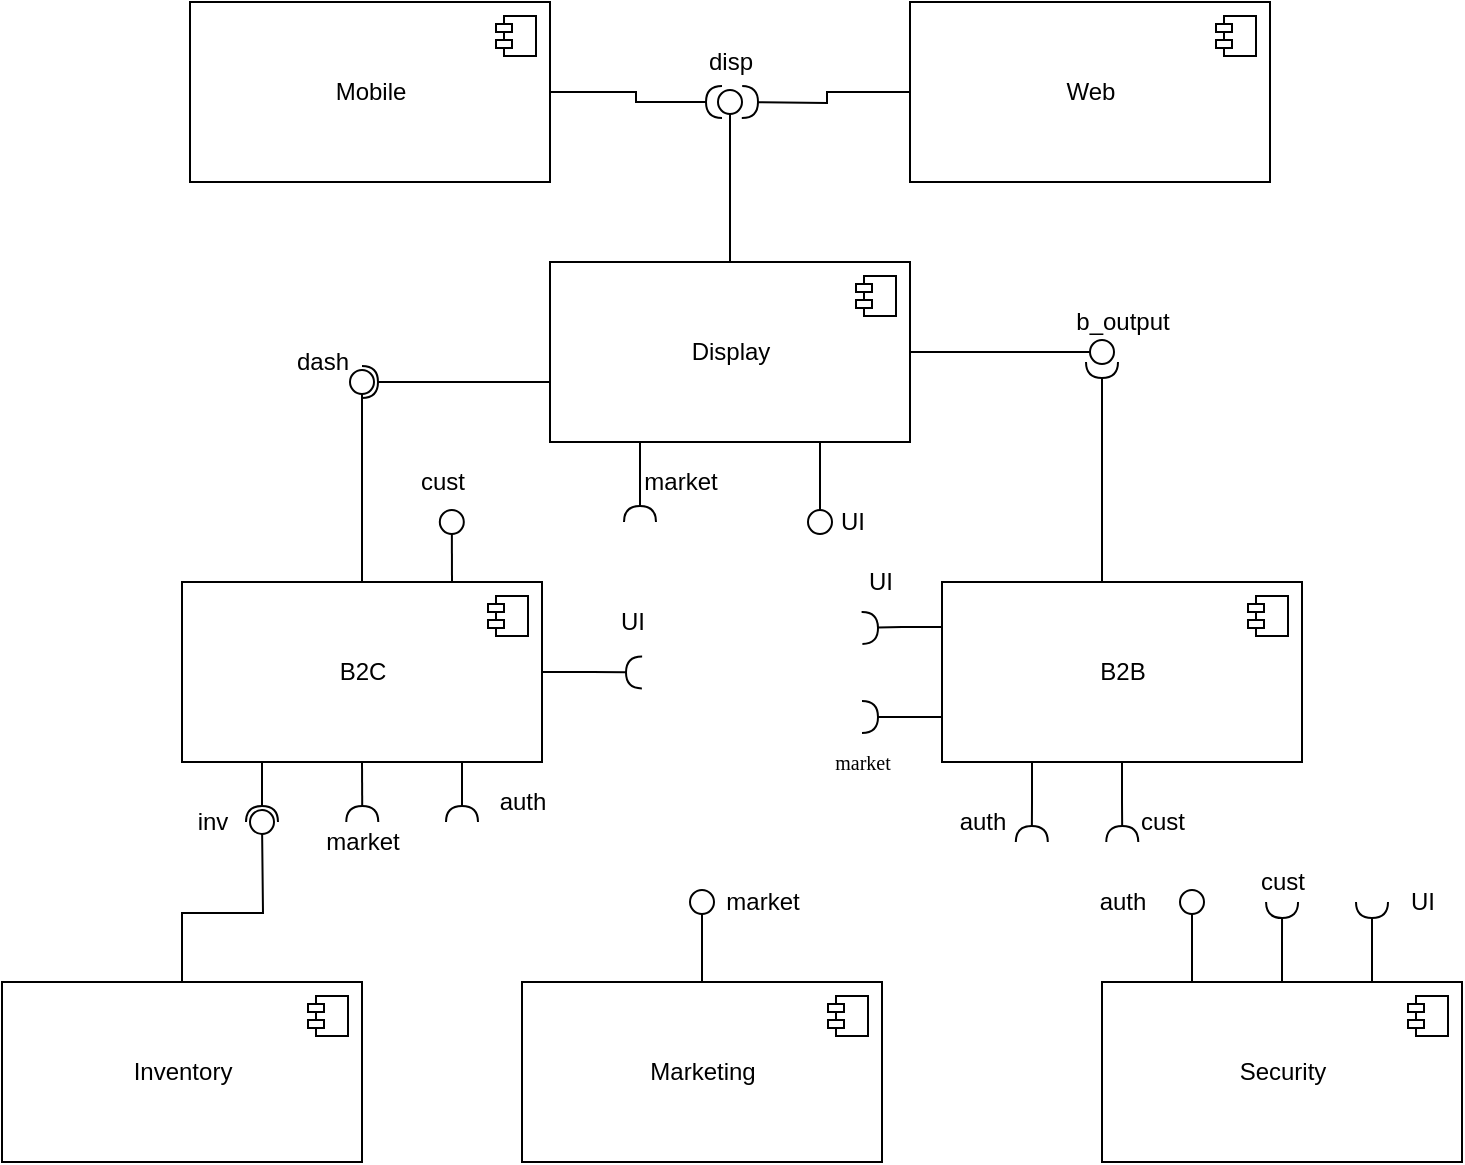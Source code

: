 <mxfile version="13.7.9" type="device" pages="3"><diagram id="p8DDYP944xfVaY3u0RsM" name="Page-1"><mxGraphModel dx="2031" dy="1174" grid="1" gridSize="10" guides="1" tooltips="1" connect="1" arrows="1" fold="1" page="1" pageScale="1" pageWidth="827" pageHeight="1169" math="0" shadow="0"><root><mxCell id="0"/><mxCell id="1" parent="0"/><mxCell id="gI9ivNw_6AF2C4oRyodn-26" style="edgeStyle=orthogonalEdgeStyle;rounded=0;orthogonalLoop=1;jettySize=auto;html=1;exitX=0.5;exitY=0;exitDx=0;exitDy=0;startSize=6;endArrow=oval;endFill=0;endSize=12;" edge="1" parent="1" source="gI9ivNw_6AF2C4oRyodn-1"><mxGeometry relative="1" as="geometry"><mxPoint x="400" y="480" as="targetPoint"/></mxGeometry></mxCell><mxCell id="gI9ivNw_6AF2C4oRyodn-1" value="Marketing" style="html=1;dropTarget=0;" vertex="1" parent="1"><mxGeometry x="310" y="520" width="180" height="90" as="geometry"/></mxCell><mxCell id="gI9ivNw_6AF2C4oRyodn-2" value="" style="shape=module;jettyWidth=8;jettyHeight=4;" vertex="1" parent="gI9ivNw_6AF2C4oRyodn-1"><mxGeometry x="1" width="20" height="20" relative="1" as="geometry"><mxPoint x="-27" y="7" as="offset"/></mxGeometry></mxCell><mxCell id="gI9ivNw_6AF2C4oRyodn-22" style="edgeStyle=orthogonalEdgeStyle;rounded=0;orthogonalLoop=1;jettySize=auto;html=1;exitX=0;exitY=0.5;exitDx=0;exitDy=0;startSize=6;endArrow=halfCircle;endFill=0;endSize=6;" edge="1" parent="1" source="gI9ivNw_6AF2C4oRyodn-3"><mxGeometry relative="1" as="geometry"><mxPoint x="420" y="80" as="targetPoint"/></mxGeometry></mxCell><mxCell id="gI9ivNw_6AF2C4oRyodn-3" value="Web" style="html=1;dropTarget=0;" vertex="1" parent="1"><mxGeometry x="504" y="30" width="180" height="90" as="geometry"/></mxCell><mxCell id="gI9ivNw_6AF2C4oRyodn-4" value="" style="shape=module;jettyWidth=8;jettyHeight=4;" vertex="1" parent="gI9ivNw_6AF2C4oRyodn-3"><mxGeometry x="1" width="20" height="20" relative="1" as="geometry"><mxPoint x="-27" y="7" as="offset"/></mxGeometry></mxCell><mxCell id="gI9ivNw_6AF2C4oRyodn-23" style="edgeStyle=orthogonalEdgeStyle;rounded=0;orthogonalLoop=1;jettySize=auto;html=1;exitX=1;exitY=0.5;exitDx=0;exitDy=0;startSize=6;endArrow=halfCircle;endFill=0;endSize=6;" edge="1" parent="1" source="gI9ivNw_6AF2C4oRyodn-6"><mxGeometry relative="1" as="geometry"><mxPoint x="410" y="80" as="targetPoint"/><Array as="points"><mxPoint x="367" y="75"/><mxPoint x="367" y="80"/></Array></mxGeometry></mxCell><mxCell id="gI9ivNw_6AF2C4oRyodn-6" value="Mobile" style="html=1;dropTarget=0;" vertex="1" parent="1"><mxGeometry x="144" y="30" width="180" height="90" as="geometry"/></mxCell><mxCell id="gI9ivNw_6AF2C4oRyodn-7" value="" style="shape=module;jettyWidth=8;jettyHeight=4;" vertex="1" parent="gI9ivNw_6AF2C4oRyodn-6"><mxGeometry x="1" width="20" height="20" relative="1" as="geometry"><mxPoint x="-27" y="7" as="offset"/></mxGeometry></mxCell><mxCell id="gI9ivNw_6AF2C4oRyodn-31" style="edgeStyle=orthogonalEdgeStyle;rounded=0;orthogonalLoop=1;jettySize=auto;html=1;exitX=0.75;exitY=0;exitDx=0;exitDy=0;startSize=6;endArrow=halfCircle;endFill=0;endSize=6;" edge="1" parent="1" source="gI9ivNw_6AF2C4oRyodn-8"><mxGeometry relative="1" as="geometry"><mxPoint x="735" y="480" as="targetPoint"/></mxGeometry></mxCell><mxCell id="gI9ivNw_6AF2C4oRyodn-33" style="edgeStyle=orthogonalEdgeStyle;rounded=0;orthogonalLoop=1;jettySize=auto;html=1;exitX=0.25;exitY=0;exitDx=0;exitDy=0;startSize=6;endArrow=oval;endFill=0;endSize=12;" edge="1" parent="1" source="gI9ivNw_6AF2C4oRyodn-8"><mxGeometry relative="1" as="geometry"><mxPoint x="645" y="480" as="targetPoint"/></mxGeometry></mxCell><mxCell id="gI9ivNw_6AF2C4oRyodn-67" style="edgeStyle=orthogonalEdgeStyle;rounded=0;orthogonalLoop=1;jettySize=auto;html=1;exitX=0.5;exitY=0;exitDx=0;exitDy=0;startSize=6;endArrow=halfCircle;endFill=0;endSize=6;" edge="1" parent="1" source="gI9ivNw_6AF2C4oRyodn-8"><mxGeometry relative="1" as="geometry"><mxPoint x="690.034" y="480" as="targetPoint"/></mxGeometry></mxCell><mxCell id="gI9ivNw_6AF2C4oRyodn-8" value="Security" style="html=1;dropTarget=0;" vertex="1" parent="1"><mxGeometry x="600" y="520" width="180" height="90" as="geometry"/></mxCell><mxCell id="gI9ivNw_6AF2C4oRyodn-9" value="" style="shape=module;jettyWidth=8;jettyHeight=4;" vertex="1" parent="gI9ivNw_6AF2C4oRyodn-8"><mxGeometry x="1" width="20" height="20" relative="1" as="geometry"><mxPoint x="-27" y="7" as="offset"/></mxGeometry></mxCell><mxCell id="gI9ivNw_6AF2C4oRyodn-56" style="edgeStyle=orthogonalEdgeStyle;rounded=0;orthogonalLoop=1;jettySize=auto;html=1;exitX=0.5;exitY=0;exitDx=0;exitDy=0;startSize=6;endArrow=oval;endFill=0;endSize=12;" edge="1" parent="1" source="gI9ivNw_6AF2C4oRyodn-11"><mxGeometry relative="1" as="geometry"><mxPoint x="180" y="440" as="targetPoint"/></mxGeometry></mxCell><mxCell id="gI9ivNw_6AF2C4oRyodn-11" value="Inventory" style="html=1;dropTarget=0;" vertex="1" parent="1"><mxGeometry x="50" y="520" width="180" height="90" as="geometry"/></mxCell><mxCell id="gI9ivNw_6AF2C4oRyodn-12" value="" style="shape=module;jettyWidth=8;jettyHeight=4;" vertex="1" parent="gI9ivNw_6AF2C4oRyodn-11"><mxGeometry x="1" width="20" height="20" relative="1" as="geometry"><mxPoint x="-27" y="7" as="offset"/></mxGeometry></mxCell><mxCell id="gI9ivNw_6AF2C4oRyodn-21" style="edgeStyle=orthogonalEdgeStyle;rounded=0;orthogonalLoop=1;jettySize=auto;html=1;exitX=0.5;exitY=0;exitDx=0;exitDy=0;startSize=6;endArrow=oval;endFill=0;endSize=12;" edge="1" parent="1" source="gI9ivNw_6AF2C4oRyodn-13"><mxGeometry relative="1" as="geometry"><mxPoint x="414" y="80" as="targetPoint"/></mxGeometry></mxCell><mxCell id="gI9ivNw_6AF2C4oRyodn-29" style="edgeStyle=orthogonalEdgeStyle;rounded=0;orthogonalLoop=1;jettySize=auto;html=1;exitX=0.75;exitY=1;exitDx=0;exitDy=0;startSize=6;endArrow=oval;endFill=0;endSize=12;" edge="1" parent="1" source="gI9ivNw_6AF2C4oRyodn-13"><mxGeometry relative="1" as="geometry"><mxPoint x="459" y="290" as="targetPoint"/></mxGeometry></mxCell><mxCell id="gI9ivNw_6AF2C4oRyodn-71" style="edgeStyle=orthogonalEdgeStyle;rounded=0;orthogonalLoop=1;jettySize=auto;html=1;exitX=1;exitY=0.5;exitDx=0;exitDy=0;startSize=6;endArrow=oval;endFill=0;endSize=12;" edge="1" parent="1" source="gI9ivNw_6AF2C4oRyodn-13"><mxGeometry relative="1" as="geometry"><mxPoint x="600" y="205" as="targetPoint"/></mxGeometry></mxCell><mxCell id="gI9ivNw_6AF2C4oRyodn-73" style="edgeStyle=orthogonalEdgeStyle;rounded=0;orthogonalLoop=1;jettySize=auto;html=1;exitX=0.25;exitY=1;exitDx=0;exitDy=0;startSize=6;endArrow=halfCircle;endFill=0;endSize=6;" edge="1" parent="1" source="gI9ivNw_6AF2C4oRyodn-13"><mxGeometry relative="1" as="geometry"><mxPoint x="369" y="290.0" as="targetPoint"/></mxGeometry></mxCell><mxCell id="0pQUPhMBKG7xuHXooIIj-2" style="edgeStyle=orthogonalEdgeStyle;rounded=0;orthogonalLoop=1;jettySize=auto;html=1;exitX=-0.002;exitY=0.667;exitDx=0;exitDy=0;startArrow=none;startFill=0;startSize=6;endArrow=halfCircle;endFill=0;endSize=6;strokeColor=#000000;exitPerimeter=0;" edge="1" parent="1" source="gI9ivNw_6AF2C4oRyodn-13"><mxGeometry relative="1" as="geometry"><mxPoint x="230" y="220" as="targetPoint"/></mxGeometry></mxCell><mxCell id="gI9ivNw_6AF2C4oRyodn-13" value="Display" style="html=1;dropTarget=0;" vertex="1" parent="1"><mxGeometry x="324" y="160" width="180" height="90" as="geometry"/></mxCell><mxCell id="gI9ivNw_6AF2C4oRyodn-14" value="" style="shape=module;jettyWidth=8;jettyHeight=4;" vertex="1" parent="gI9ivNw_6AF2C4oRyodn-13"><mxGeometry x="1" width="20" height="20" relative="1" as="geometry"><mxPoint x="-27" y="7" as="offset"/></mxGeometry></mxCell><mxCell id="gI9ivNw_6AF2C4oRyodn-38" style="edgeStyle=orthogonalEdgeStyle;rounded=0;orthogonalLoop=1;jettySize=auto;html=1;exitX=0.5;exitY=0;exitDx=0;exitDy=0;startSize=6;endArrow=oval;endFill=0;endSize=12;" edge="1" parent="1" source="gI9ivNw_6AF2C4oRyodn-15"><mxGeometry relative="1" as="geometry"><mxPoint x="230" y="220" as="targetPoint"/></mxGeometry></mxCell><mxCell id="gI9ivNw_6AF2C4oRyodn-40" style="edgeStyle=orthogonalEdgeStyle;rounded=0;orthogonalLoop=1;jettySize=auto;html=1;exitX=0.75;exitY=0;exitDx=0;exitDy=0;startSize=6;endArrow=oval;endFill=0;endSize=12;" edge="1" parent="1" source="gI9ivNw_6AF2C4oRyodn-15"><mxGeometry relative="1" as="geometry"><mxPoint x="274.905" y="290" as="targetPoint"/></mxGeometry></mxCell><mxCell id="gI9ivNw_6AF2C4oRyodn-44" style="edgeStyle=orthogonalEdgeStyle;rounded=0;orthogonalLoop=1;jettySize=auto;html=1;exitX=0.25;exitY=1;exitDx=0;exitDy=0;startSize=6;endArrow=halfCircle;endFill=0;endSize=6;" edge="1" parent="1" source="gI9ivNw_6AF2C4oRyodn-15"><mxGeometry relative="1" as="geometry"><mxPoint x="180" y="440" as="targetPoint"/></mxGeometry></mxCell><mxCell id="gI9ivNw_6AF2C4oRyodn-46" style="edgeStyle=orthogonalEdgeStyle;rounded=0;orthogonalLoop=1;jettySize=auto;html=1;exitX=0.5;exitY=1;exitDx=0;exitDy=0;startSize=6;endArrow=halfCircle;endFill=0;endSize=6;" edge="1" parent="1" source="gI9ivNw_6AF2C4oRyodn-15"><mxGeometry relative="1" as="geometry"><mxPoint x="230.143" y="440" as="targetPoint"/></mxGeometry></mxCell><mxCell id="gI9ivNw_6AF2C4oRyodn-48" style="edgeStyle=orthogonalEdgeStyle;rounded=0;orthogonalLoop=1;jettySize=auto;html=1;exitX=1;exitY=0.5;exitDx=0;exitDy=0;startSize=6;endArrow=halfCircle;endFill=0;endSize=6;" edge="1" parent="1" source="gI9ivNw_6AF2C4oRyodn-15"><mxGeometry relative="1" as="geometry"><mxPoint x="370" y="365.19" as="targetPoint"/></mxGeometry></mxCell><mxCell id="gI9ivNw_6AF2C4oRyodn-54" style="edgeStyle=orthogonalEdgeStyle;rounded=0;orthogonalLoop=1;jettySize=auto;html=1;exitX=0.75;exitY=1;exitDx=0;exitDy=0;startSize=6;endArrow=halfCircle;endFill=0;endSize=6;" edge="1" parent="1" source="gI9ivNw_6AF2C4oRyodn-15"><mxGeometry relative="1" as="geometry"><mxPoint x="280" y="440" as="targetPoint"/></mxGeometry></mxCell><mxCell id="gI9ivNw_6AF2C4oRyodn-15" value="B2C" style="html=1;dropTarget=0;" vertex="1" parent="1"><mxGeometry x="140" y="320" width="180" height="90" as="geometry"/></mxCell><mxCell id="gI9ivNw_6AF2C4oRyodn-16" value="" style="shape=module;jettyWidth=8;jettyHeight=4;" vertex="1" parent="gI9ivNw_6AF2C4oRyodn-15"><mxGeometry x="1" width="20" height="20" relative="1" as="geometry"><mxPoint x="-27" y="7" as="offset"/></mxGeometry></mxCell><mxCell id="gI9ivNw_6AF2C4oRyodn-50" style="edgeStyle=orthogonalEdgeStyle;rounded=0;orthogonalLoop=1;jettySize=auto;html=1;exitX=0;exitY=0.25;exitDx=0;exitDy=0;startSize=6;endArrow=halfCircle;endFill=0;endSize=6;" edge="1" parent="1" source="gI9ivNw_6AF2C4oRyodn-17"><mxGeometry relative="1" as="geometry"><mxPoint x="480" y="343" as="targetPoint"/><Array as="points"><mxPoint x="500" y="343"/></Array></mxGeometry></mxCell><mxCell id="gI9ivNw_6AF2C4oRyodn-70" style="edgeStyle=orthogonalEdgeStyle;rounded=0;orthogonalLoop=1;jettySize=auto;html=1;exitX=0.5;exitY=0;exitDx=0;exitDy=0;startSize=6;endArrow=halfCircle;endFill=0;endSize=6;" edge="1" parent="1" source="gI9ivNw_6AF2C4oRyodn-17"><mxGeometry relative="1" as="geometry"><mxPoint x="600" y="210" as="targetPoint"/><Array as="points"><mxPoint x="600" y="320"/></Array></mxGeometry></mxCell><mxCell id="gI9ivNw_6AF2C4oRyodn-75" style="edgeStyle=orthogonalEdgeStyle;rounded=0;orthogonalLoop=1;jettySize=auto;html=1;exitX=0.25;exitY=1;exitDx=0;exitDy=0;startSize=6;endArrow=halfCircle;endFill=0;endSize=6;" edge="1" parent="1" source="gI9ivNw_6AF2C4oRyodn-17"><mxGeometry relative="1" as="geometry"><mxPoint x="564.905" y="450" as="targetPoint"/></mxGeometry></mxCell><mxCell id="gI9ivNw_6AF2C4oRyodn-77" style="edgeStyle=orthogonalEdgeStyle;rounded=0;orthogonalLoop=1;jettySize=auto;html=1;exitX=0.5;exitY=1;exitDx=0;exitDy=0;startSize=6;endArrow=halfCircle;endFill=0;endSize=6;" edge="1" parent="1" source="gI9ivNw_6AF2C4oRyodn-17"><mxGeometry relative="1" as="geometry"><mxPoint x="610.143" y="450" as="targetPoint"/></mxGeometry></mxCell><mxCell id="oSxxvXZWLOBLl1CW0zkO-1" style="edgeStyle=orthogonalEdgeStyle;rounded=0;orthogonalLoop=1;jettySize=auto;html=1;exitX=0;exitY=0.75;exitDx=0;exitDy=0;startArrow=none;startFill=0;startSize=6;endArrow=halfCircle;endFill=0;endSize=6;strokeColor=#000000;fontFamily=Lucida Console;fontSize=10;" edge="1" parent="1" source="gI9ivNw_6AF2C4oRyodn-17"><mxGeometry relative="1" as="geometry"><mxPoint x="480" y="387.5" as="targetPoint"/></mxGeometry></mxCell><mxCell id="gI9ivNw_6AF2C4oRyodn-17" value="B2B" style="html=1;dropTarget=0;" vertex="1" parent="1"><mxGeometry x="520" y="320" width="180" height="90" as="geometry"/></mxCell><mxCell id="gI9ivNw_6AF2C4oRyodn-18" value="" style="shape=module;jettyWidth=8;jettyHeight=4;" vertex="1" parent="gI9ivNw_6AF2C4oRyodn-17"><mxGeometry x="1" width="20" height="20" relative="1" as="geometry"><mxPoint x="-27" y="7" as="offset"/></mxGeometry></mxCell><mxCell id="gI9ivNw_6AF2C4oRyodn-25" value="disp" style="text;html=1;align=center;verticalAlign=middle;resizable=0;points=[];autosize=1;" vertex="1" parent="1"><mxGeometry x="394" y="50" width="40" height="20" as="geometry"/></mxCell><mxCell id="gI9ivNw_6AF2C4oRyodn-28" value="market" style="text;html=1;align=center;verticalAlign=middle;resizable=0;points=[];autosize=1;" vertex="1" parent="1"><mxGeometry x="405" y="470" width="50" height="20" as="geometry"/></mxCell><mxCell id="gI9ivNw_6AF2C4oRyodn-30" value="UI" style="text;html=1;align=center;verticalAlign=middle;resizable=0;points=[];autosize=1;" vertex="1" parent="1"><mxGeometry x="460" y="280" width="30" height="20" as="geometry"/></mxCell><mxCell id="gI9ivNw_6AF2C4oRyodn-32" value="UI" style="text;html=1;align=center;verticalAlign=middle;resizable=0;points=[];autosize=1;" vertex="1" parent="1"><mxGeometry x="745" y="470" width="30" height="20" as="geometry"/></mxCell><mxCell id="gI9ivNw_6AF2C4oRyodn-34" value="auth" style="text;html=1;align=center;verticalAlign=middle;resizable=0;points=[];autosize=1;" vertex="1" parent="1"><mxGeometry x="590" y="470" width="40" height="20" as="geometry"/></mxCell><mxCell id="gI9ivNw_6AF2C4oRyodn-39" value="dash" style="text;html=1;align=center;verticalAlign=middle;resizable=0;points=[];autosize=1;" vertex="1" parent="1"><mxGeometry x="190" y="200" width="40" height="20" as="geometry"/></mxCell><mxCell id="gI9ivNw_6AF2C4oRyodn-41" value="cust" style="text;html=1;align=center;verticalAlign=middle;resizable=0;points=[];autosize=1;" vertex="1" parent="1"><mxGeometry x="250" y="260" width="40" height="20" as="geometry"/></mxCell><mxCell id="gI9ivNw_6AF2C4oRyodn-45" value="auth" style="text;html=1;align=center;verticalAlign=middle;resizable=0;points=[];autosize=1;" vertex="1" parent="1"><mxGeometry x="290" y="420" width="40" height="20" as="geometry"/></mxCell><mxCell id="gI9ivNw_6AF2C4oRyodn-47" value="market" style="text;html=1;align=center;verticalAlign=middle;resizable=0;points=[];autosize=1;" vertex="1" parent="1"><mxGeometry x="205" y="440" width="50" height="20" as="geometry"/></mxCell><mxCell id="gI9ivNw_6AF2C4oRyodn-49" value="UI" style="text;html=1;align=center;verticalAlign=middle;resizable=0;points=[];autosize=1;" vertex="1" parent="1"><mxGeometry x="350" y="330" width="30" height="20" as="geometry"/></mxCell><mxCell id="gI9ivNw_6AF2C4oRyodn-51" value="UI" style="text;html=1;align=center;verticalAlign=middle;resizable=0;points=[];autosize=1;" vertex="1" parent="1"><mxGeometry x="474" y="310" width="30" height="20" as="geometry"/></mxCell><mxCell id="gI9ivNw_6AF2C4oRyodn-55" value="inv" style="text;html=1;align=center;verticalAlign=middle;resizable=0;points=[];autosize=1;" vertex="1" parent="1"><mxGeometry x="140" y="430" width="30" height="20" as="geometry"/></mxCell><mxCell id="gI9ivNw_6AF2C4oRyodn-68" value="cust" style="text;html=1;align=center;verticalAlign=middle;resizable=0;points=[];autosize=1;" vertex="1" parent="1"><mxGeometry x="670" y="460" width="40" height="20" as="geometry"/></mxCell><mxCell id="gI9ivNw_6AF2C4oRyodn-72" value="b_output" style="text;html=1;align=center;verticalAlign=middle;resizable=0;points=[];autosize=1;" vertex="1" parent="1"><mxGeometry x="580" y="180" width="60" height="20" as="geometry"/></mxCell><mxCell id="gI9ivNw_6AF2C4oRyodn-74" value="market" style="text;html=1;align=center;verticalAlign=middle;resizable=0;points=[];autosize=1;" vertex="1" parent="1"><mxGeometry x="364" y="260" width="50" height="20" as="geometry"/></mxCell><mxCell id="gI9ivNw_6AF2C4oRyodn-76" value="auth" style="text;html=1;align=center;verticalAlign=middle;resizable=0;points=[];autosize=1;" vertex="1" parent="1"><mxGeometry x="520" y="430" width="40" height="20" as="geometry"/></mxCell><mxCell id="gI9ivNw_6AF2C4oRyodn-78" value="cust" style="text;html=1;align=center;verticalAlign=middle;resizable=0;points=[];autosize=1;" vertex="1" parent="1"><mxGeometry x="610" y="430" width="40" height="20" as="geometry"/></mxCell><mxCell id="oSxxvXZWLOBLl1CW0zkO-2" value="market" style="text;html=1;align=center;verticalAlign=middle;resizable=0;points=[];autosize=1;fontSize=10;fontFamily=Lucida Console;" vertex="1" parent="1"><mxGeometry x="455" y="400" width="50" height="20" as="geometry"/></mxCell></root></mxGraphModel></diagram><diagram id="iDCa58_I72hsaLOSzgpW" name="Page-2"><mxGraphModel dx="474" dy="274" grid="1" gridSize="10" guides="1" tooltips="1" connect="1" arrows="1" fold="1" page="1" pageScale="1" pageWidth="827" pageHeight="1169" math="0" shadow="0"><root><mxCell id="_uvBJQyHe3wRzNFVQc6--0"/><mxCell id="_uvBJQyHe3wRzNFVQc6--1" parent="_uvBJQyHe3wRzNFVQc6--0"/><mxCell id="_uvBJQyHe3wRzNFVQc6--2" value="&lt;font style=&quot;font-size: 16px&quot;&gt;B2C&lt;/font&gt;" style="text;html=1;align=center;verticalAlign=middle;resizable=0;points=[];autosize=1;fontFamily=Lucida Console;fontSize=10;" vertex="1" parent="_uvBJQyHe3wRzNFVQc6--1"><mxGeometry x="40" y="20" width="40" height="20" as="geometry"/></mxCell><mxCell id="xV4y2BIVhMRyKbo-RnV0-5" style="edgeStyle=orthogonalEdgeStyle;rounded=0;orthogonalLoop=1;jettySize=auto;html=1;exitX=0.5;exitY=1;exitDx=0;exitDy=0;entryX=0.5;entryY=0;entryDx=0;entryDy=0;startArrow=block;startFill=0;startSize=6;endArrow=none;endFill=0;endSize=6;dashed=1;fontFamily=Lucida Console;fontSize=10;" edge="1" parent="_uvBJQyHe3wRzNFVQc6--1" source="zrk2ZQntxPe6woQ0q4Mv-2" target="xV4y2BIVhMRyKbo-RnV0-0"><mxGeometry relative="1" as="geometry"/></mxCell><mxCell id="zrk2ZQntxPe6woQ0q4Mv-2" value="&lt;i style=&quot;font-size: 10px&quot;&gt;I cust&lt;/i&gt;" style="html=1;fontFamily=Lucida Console;fontSize=10;" vertex="1" parent="_uvBJQyHe3wRzNFVQc6--1"><mxGeometry x="340" y="80" width="110" height="50" as="geometry"/></mxCell><mxCell id="3_EAJXRQLv_yWxWJOZ4D-0" value="&lt;i style=&quot;font-size: 10px&quot;&gt;I dash&lt;/i&gt;" style="html=1;fontFamily=Lucida Console;fontSize=10;" vertex="1" parent="_uvBJQyHe3wRzNFVQc6--1"><mxGeometry x="200" y="80" width="110" height="50" as="geometry"/></mxCell><mxCell id="P8vvIhbAJFalytd0LrqI-8" style="edgeStyle=orthogonalEdgeStyle;rounded=0;orthogonalLoop=1;jettySize=auto;html=1;exitX=0.5;exitY=0;exitDx=0;exitDy=0;entryX=0.5;entryY=1;entryDx=0;entryDy=0;startSize=6;endArrow=block;endFill=0;endSize=6;dashed=1;fontFamily=Lucida Console;fontSize=10;" edge="1" parent="_uvBJQyHe3wRzNFVQc6--1" source="P8vvIhbAJFalytd0LrqI-4" target="3_EAJXRQLv_yWxWJOZ4D-0"><mxGeometry relative="1" as="geometry"/></mxCell><mxCell id="OFIlJnGRXZy0PPuu-HdZ-5" style="edgeStyle=orthogonalEdgeStyle;rounded=0;orthogonalLoop=1;jettySize=auto;html=1;exitX=1;exitY=0.5;exitDx=0;exitDy=0;startArrow=diamond;startFill=1;startSize=6;endArrow=none;endFill=0;endSize=6;entryX=-0.008;entryY=0.149;entryDx=0;entryDy=0;entryPerimeter=0;fontFamily=Lucida Console;fontSize=10;" edge="1" parent="_uvBJQyHe3wRzNFVQc6--1" source="P8vvIhbAJFalytd0LrqI-5" target="xV4y2BIVhMRyKbo-RnV0-1"><mxGeometry relative="1" as="geometry"><mxPoint x="399" y="249" as="targetPoint"/><Array as="points"><mxPoint x="255" y="249"/><mxPoint x="255" y="250"/></Array></mxGeometry></mxCell><mxCell id="OFIlJnGRXZy0PPuu-HdZ-11" style="edgeStyle=orthogonalEdgeStyle;rounded=0;orthogonalLoop=1;jettySize=auto;html=1;exitX=1;exitY=0.5;exitDx=0;exitDy=0;entryX=0;entryY=0.877;entryDx=0;entryDy=0;entryPerimeter=0;startArrow=diamond;startFill=1;startSize=6;endArrow=none;endFill=0;endSize=6;strokeColor=none;fontFamily=Lucida Console;fontSize=10;" edge="1" parent="_uvBJQyHe3wRzNFVQc6--1" source="xV4y2BIVhMRyKbo-RnV0-1" target="OFIlJnGRXZy0PPuu-HdZ-8"><mxGeometry relative="1" as="geometry"/></mxCell><mxCell id="OFIlJnGRXZy0PPuu-HdZ-12" style="edgeStyle=orthogonalEdgeStyle;rounded=0;orthogonalLoop=1;jettySize=auto;html=1;exitX=0;exitY=0.5;exitDx=0;exitDy=0;entryX=1.001;entryY=0.289;entryDx=0;entryDy=0;entryPerimeter=0;startArrow=diamond;startFill=1;startSize=6;endArrow=none;endFill=0;endSize=6;strokeColor=#000000;fontFamily=Lucida Console;fontSize=10;" edge="1" parent="_uvBJQyHe3wRzNFVQc6--1" source="OFIlJnGRXZy0PPuu-HdZ-8" target="xV4y2BIVhMRyKbo-RnV0-1"><mxGeometry relative="1" as="geometry"/></mxCell><mxCell id="OFIlJnGRXZy0PPuu-HdZ-13" value="*" style="text;html=1;align=center;verticalAlign=middle;resizable=0;points=[];autosize=1;fontFamily=Lucida Console;fontSize=10;" vertex="1" parent="_uvBJQyHe3wRzNFVQc6--1"><mxGeometry x="480" y="240" width="20" height="20" as="geometry"/></mxCell><mxCell id="OFIlJnGRXZy0PPuu-HdZ-14" value="1" style="text;html=1;align=center;verticalAlign=middle;resizable=0;points=[];autosize=1;fontFamily=Lucida Console;fontSize=10;" vertex="1" parent="_uvBJQyHe3wRzNFVQc6--1"><mxGeometry x="455" y="240" width="20" height="20" as="geometry"/></mxCell><mxCell id="OFIlJnGRXZy0PPuu-HdZ-18" style="edgeStyle=orthogonalEdgeStyle;rounded=0;orthogonalLoop=1;jettySize=auto;html=1;exitX=0.5;exitY=0;exitDx=0;exitDy=0;entryX=0.375;entryY=0.982;entryDx=0;entryDy=0;entryPerimeter=0;startArrow=none;startFill=0;startSize=6;endArrow=block;endFill=0;endSize=6;strokeColor=#000000;fontFamily=Lucida Console;fontSize=10;" edge="1" parent="_uvBJQyHe3wRzNFVQc6--1" source="OFIlJnGRXZy0PPuu-HdZ-15" target="OFIlJnGRXZy0PPuu-HdZ-10"><mxGeometry relative="1" as="geometry"/></mxCell><mxCell id="OFIlJnGRXZy0PPuu-HdZ-15" value="Facebook" style="html=1;fontFamily=Lucida Console;fontSize=10;" vertex="1" parent="_uvBJQyHe3wRzNFVQc6--1"><mxGeometry x="460" y="440" width="110" height="50" as="geometry"/></mxCell><mxCell id="OFIlJnGRXZy0PPuu-HdZ-20" style="edgeStyle=orthogonalEdgeStyle;rounded=0;orthogonalLoop=1;jettySize=auto;html=1;exitX=0.5;exitY=0;exitDx=0;exitDy=0;entryX=0.763;entryY=0.991;entryDx=0;entryDy=0;entryPerimeter=0;startArrow=none;startFill=0;startSize=6;endArrow=block;endFill=0;endSize=6;strokeColor=#000000;fontFamily=Lucida Console;fontSize=10;" edge="1" parent="_uvBJQyHe3wRzNFVQc6--1" source="OFIlJnGRXZy0PPuu-HdZ-16" target="OFIlJnGRXZy0PPuu-HdZ-10"><mxGeometry relative="1" as="geometry"/></mxCell><mxCell id="OFIlJnGRXZy0PPuu-HdZ-16" value="Instagram" style="html=1;fontFamily=Lucida Console;fontSize=10;" vertex="1" parent="_uvBJQyHe3wRzNFVQc6--1"><mxGeometry x="620" y="440" width="110" height="50" as="geometry"/></mxCell><mxCell id="P8vvIhbAJFalytd0LrqI-4" value="Dashboard" style="swimlane;fontStyle=1;align=center;verticalAlign=top;childLayout=stackLayout;horizontal=1;startSize=26;horizontalStack=0;resizeParent=1;resizeParentMax=0;resizeLast=0;collapsible=1;marginBottom=0;fontFamily=Lucida Console;fontSize=10;" vertex="1" parent="_uvBJQyHe3wRzNFVQc6--1"><mxGeometry x="60" y="210" width="160" height="130" as="geometry"><mxRectangle x="60" y="210" width="100" height="26" as="alternateBounds"/></mxGeometry></mxCell><mxCell id="P8vvIhbAJFalytd0LrqI-5" value="+ customer: Customer" style="text;strokeColor=none;fillColor=none;align=left;verticalAlign=top;spacingLeft=4;spacingRight=4;overflow=hidden;rotatable=0;points=[[0,0.5],[1,0.5]];portConstraint=eastwest;fontFamily=Lucida Console;fontSize=10;" vertex="1" parent="P8vvIhbAJFalytd0LrqI-4"><mxGeometry y="26" width="160" height="26" as="geometry"/></mxCell><mxCell id="P8vvIhbAJFalytd0LrqI-6" value="" style="line;strokeWidth=1;fillColor=none;align=left;verticalAlign=middle;spacingTop=-1;spacingLeft=3;spacingRight=3;rotatable=0;labelPosition=right;points=[];portConstraint=eastwest;fontFamily=Lucida Console;fontSize=10;" vertex="1" parent="P8vvIhbAJFalytd0LrqI-4"><mxGeometry y="52" width="160" height="8" as="geometry"/></mxCell><mxCell id="P8vvIhbAJFalytd0LrqI-7" value="+ get_marketing_content()&#10;+ get_history()&#10;+ get_lists()&#10;+ get_recommended()" style="text;strokeColor=none;fillColor=none;align=left;verticalAlign=top;spacingLeft=4;spacingRight=4;overflow=hidden;rotatable=0;points=[[0,0.5],[1,0.5]];portConstraint=eastwest;fontFamily=Lucida Console;fontSize=10;" vertex="1" parent="P8vvIhbAJFalytd0LrqI-4"><mxGeometry y="60" width="160" height="70" as="geometry"/></mxCell><mxCell id="xV4y2BIVhMRyKbo-RnV0-0" value="Customer" style="swimlane;fontStyle=1;align=center;verticalAlign=top;childLayout=stackLayout;horizontal=1;startSize=26;horizontalStack=0;resizeParent=1;resizeParentMax=0;resizeLast=0;collapsible=1;marginBottom=0;fontFamily=Lucida Console;fontSize=10;" vertex="1" parent="_uvBJQyHe3wRzNFVQc6--1"><mxGeometry x="290" y="210" width="170" height="200" as="geometry"><mxRectangle x="290" y="210" width="80" height="26" as="alternateBounds"/></mxGeometry></mxCell><mxCell id="xV4y2BIVhMRyKbo-RnV0-1" value="+ dash: Dashboard&#10;+ wishlist: Inventory[]&#10;+ username: String&#10;+ password: String&#10;+ accounts: Account[]&#10;+ order_history: Inventory[]&#10;+ cart: Inventory[]" style="text;strokeColor=none;fillColor=none;align=left;verticalAlign=top;spacingLeft=4;spacingRight=4;overflow=hidden;rotatable=0;points=[[0,0.5],[1,0.5]];portConstraint=eastwest;fontFamily=Lucida Console;fontSize=10;" vertex="1" parent="xV4y2BIVhMRyKbo-RnV0-0"><mxGeometry y="26" width="170" height="104" as="geometry"/></mxCell><mxCell id="xV4y2BIVhMRyKbo-RnV0-2" value="" style="line;strokeWidth=1;fillColor=none;align=left;verticalAlign=middle;spacingTop=-1;spacingLeft=3;spacingRight=3;rotatable=0;labelPosition=right;points=[];portConstraint=eastwest;fontFamily=Lucida Console;fontSize=10;" vertex="1" parent="xV4y2BIVhMRyKbo-RnV0-0"><mxGeometry y="130" width="170" height="8" as="geometry"/></mxCell><mxCell id="xV4y2BIVhMRyKbo-RnV0-3" value="+ add_account(Account)&#10;+ remove_account(Account)&#10;+ authenticate(user, pass)&#10;+ checkout()" style="text;strokeColor=none;fillColor=none;align=left;verticalAlign=top;spacingLeft=4;spacingRight=4;overflow=hidden;rotatable=0;points=[[0,0.5],[1,0.5]];portConstraint=eastwest;fontFamily=Lucida Console;fontSize=10;" vertex="1" parent="xV4y2BIVhMRyKbo-RnV0-0"><mxGeometry y="138" width="170" height="62" as="geometry"/></mxCell><mxCell id="OFIlJnGRXZy0PPuu-HdZ-7" value="Account" style="swimlane;fontStyle=3;align=center;verticalAlign=top;childLayout=stackLayout;horizontal=1;startSize=26;horizontalStack=0;resizeParent=1;resizeParentMax=0;resizeLast=0;collapsible=1;marginBottom=0;fontFamily=Lucida Console;fontSize=10;" vertex="1" parent="_uvBJQyHe3wRzNFVQc6--1"><mxGeometry x="500" y="210" width="230" height="140" as="geometry"><mxRectangle x="500" y="210" width="80" height="26" as="alternateBounds"/></mxGeometry></mxCell><mxCell id="OFIlJnGRXZy0PPuu-HdZ-8" value="+ account_type: String&#10;+ username: String&#10;+ password: String" style="text;strokeColor=none;fillColor=none;align=left;verticalAlign=top;spacingLeft=4;spacingRight=4;overflow=hidden;rotatable=0;points=[[0,0.5],[1,0.5]];portConstraint=eastwest;fontFamily=Lucida Console;fontSize=10;" vertex="1" parent="OFIlJnGRXZy0PPuu-HdZ-7"><mxGeometry y="26" width="230" height="54" as="geometry"/></mxCell><mxCell id="OFIlJnGRXZy0PPuu-HdZ-9" value="" style="line;strokeWidth=1;fillColor=none;align=left;verticalAlign=middle;spacingTop=-1;spacingLeft=3;spacingRight=3;rotatable=0;labelPosition=right;points=[];portConstraint=eastwest;fontFamily=Lucida Console;fontSize=10;" vertex="1" parent="OFIlJnGRXZy0PPuu-HdZ-7"><mxGeometry y="80" width="230" height="8" as="geometry"/></mxCell><mxCell id="OFIlJnGRXZy0PPuu-HdZ-10" value="+ set_login(type,username, password)&#10;+ get_content()&#10;+ post(message)" style="text;strokeColor=none;fillColor=none;align=left;verticalAlign=top;spacingLeft=4;spacingRight=4;overflow=hidden;rotatable=0;points=[[0,0.5],[1,0.5]];portConstraint=eastwest;fontStyle=2;fontFamily=Lucida Console;fontSize=10;" vertex="1" parent="OFIlJnGRXZy0PPuu-HdZ-7"><mxGeometry y="88" width="230" height="52" as="geometry"/></mxCell><mxCell id="OFIlJnGRXZy0PPuu-HdZ-21" value="1" style="text;html=1;align=center;verticalAlign=middle;resizable=0;points=[];autosize=1;fontFamily=Lucida Console;fontSize=10;" vertex="1" parent="_uvBJQyHe3wRzNFVQc6--1"><mxGeometry x="220" y="230" width="20" height="20" as="geometry"/></mxCell><mxCell id="OFIlJnGRXZy0PPuu-HdZ-22" value="1" style="text;html=1;align=center;verticalAlign=middle;resizable=0;points=[];autosize=1;fontFamily=Lucida Console;fontSize=10;" vertex="1" parent="_uvBJQyHe3wRzNFVQc6--1"><mxGeometry x="270" y="230" width="20" height="20" as="geometry"/></mxCell><mxCell id="sx9yH4FFrB_cKQfhpaTj-4" style="edgeStyle=orthogonalEdgeStyle;rounded=0;orthogonalLoop=1;jettySize=auto;html=1;exitX=0.5;exitY=0;exitDx=0;exitDy=0;entryX=-0.017;entryY=0.381;entryDx=0;entryDy=0;entryPerimeter=0;startArrow=open;startFill=0;startSize=6;endArrow=none;endFill=0;endSize=6;strokeColor=#000000;fontFamily=Lucida Console;fontSize=10;" edge="1" parent="_uvBJQyHe3wRzNFVQc6--1" source="Ydo1QkrjfDnxjoO6cV4N-0" target="xV4y2BIVhMRyKbo-RnV0-3"><mxGeometry relative="1" as="geometry"/></mxCell><mxCell id="Ydo1QkrjfDnxjoO6cV4N-0" value="&lt;i style=&quot;font-size: 10px&quot;&gt;I inv&lt;/i&gt;" style="html=1;fontFamily=Lucida Console;fontSize=10;" vertex="1" parent="_uvBJQyHe3wRzNFVQc6--1"><mxGeometry x="35" y="440" width="110" height="50" as="geometry"/></mxCell><mxCell id="sx9yH4FFrB_cKQfhpaTj-3" style="edgeStyle=orthogonalEdgeStyle;rounded=0;orthogonalLoop=1;jettySize=auto;html=1;exitX=0.5;exitY=0;exitDx=0;exitDy=0;entryX=-0.008;entryY=0.713;entryDx=0;entryDy=0;entryPerimeter=0;startArrow=open;startFill=0;startSize=6;endArrow=none;endFill=0;endSize=6;strokeColor=#000000;dashed=1;fontFamily=Lucida Console;fontSize=10;" edge="1" parent="_uvBJQyHe3wRzNFVQc6--1" source="Ydo1QkrjfDnxjoO6cV4N-1" target="xV4y2BIVhMRyKbo-RnV0-3"><mxGeometry relative="1" as="geometry"/></mxCell><mxCell id="Ydo1QkrjfDnxjoO6cV4N-1" value="&lt;i style=&quot;font-size: 10px&quot;&gt;I auth&lt;/i&gt;" style="html=1;fontFamily=Lucida Console;fontSize=10;" vertex="1" parent="_uvBJQyHe3wRzNFVQc6--1"><mxGeometry x="150" y="440" width="110" height="50" as="geometry"/></mxCell><mxCell id="sx9yH4FFrB_cKQfhpaTj-0" value="Required interfaces" style="shape=note;whiteSpace=wrap;html=1;size=14;verticalAlign=top;align=left;spacingTop=-6;fontFamily=Lucida Console;fontSize=10;" vertex="1" parent="_uvBJQyHe3wRzNFVQc6--1"><mxGeometry x="30" y="520" width="100" height="40" as="geometry"/></mxCell><mxCell id="sx9yH4FFrB_cKQfhpaTj-2" value="Provided interfaces" style="shape=note;whiteSpace=wrap;html=1;size=14;verticalAlign=top;align=left;spacingTop=-6;fontFamily=Lucida Console;fontSize=10;" vertex="1" parent="_uvBJQyHe3wRzNFVQc6--1"><mxGeometry x="280" y="30" width="100" height="40" as="geometry"/></mxCell><mxCell id="sx9yH4FFrB_cKQfhpaTj-5" value="*" style="text;html=1;align=center;verticalAlign=middle;resizable=0;points=[];autosize=1;fontFamily=Lucida Console;fontSize=10;" vertex="1" parent="_uvBJQyHe3wRzNFVQc6--1"><mxGeometry x="70" y="420" width="20" height="20" as="geometry"/></mxCell><mxCell id="I7BbzFvDrCj7KHRDdim3-4" style="edgeStyle=orthogonalEdgeStyle;rounded=0;orthogonalLoop=1;jettySize=auto;html=1;exitX=0.5;exitY=0;exitDx=0;exitDy=0;entryX=0.5;entryY=0.991;entryDx=0;entryDy=0;entryPerimeter=0;startArrow=none;startFill=0;startSize=6;endArrow=diamond;endFill=0;endSize=6;strokeColor=#000000;fontFamily=Lucida Console;fontSize=10;" edge="1" parent="_uvBJQyHe3wRzNFVQc6--1" source="I7BbzFvDrCj7KHRDdim3-0" target="xV4y2BIVhMRyKbo-RnV0-3"><mxGeometry relative="1" as="geometry"/></mxCell><mxCell id="I7BbzFvDrCj7KHRDdim3-5" value="&lt;i style=&quot;font-size: 10px&quot;&gt;I UI&lt;/i&gt;" style="html=1;fontFamily=Lucida Console;fontSize=10;" vertex="1" parent="_uvBJQyHe3wRzNFVQc6--1"><mxGeometry x="145" y="510" width="110" height="50" as="geometry"/></mxCell><mxCell id="I7BbzFvDrCj7KHRDdim3-6" style="edgeStyle=orthogonalEdgeStyle;rounded=0;orthogonalLoop=1;jettySize=auto;html=1;exitX=0;exitY=0.5;exitDx=0;exitDy=0;entryX=0.5;entryY=1;entryDx=0;entryDy=0;startArrow=none;startFill=0;startSize=6;endArrow=open;endFill=0;endSize=6;strokeColor=#000000;dashed=1;fontFamily=Lucida Console;fontSize=10;" edge="1" parent="_uvBJQyHe3wRzNFVQc6--1" source="I7BbzFvDrCj7KHRDdim3-3" target="I7BbzFvDrCj7KHRDdim3-5"><mxGeometry relative="1" as="geometry"/></mxCell><mxCell id="I7BbzFvDrCj7KHRDdim3-7" value="Takes UI inputs to interact with customer objects. Add accounts, pay, add to cart, etc." style="shape=note;whiteSpace=wrap;html=1;size=14;verticalAlign=top;align=left;spacingTop=-6;fontFamily=Lucida Console;fontSize=10;" vertex="1" parent="_uvBJQyHe3wRzNFVQc6--1"><mxGeometry x="500" y="590" width="130" height="70" as="geometry"/></mxCell><mxCell id="I7BbzFvDrCj7KHRDdim3-8" style="edgeStyle=orthogonalEdgeStyle;rounded=0;orthogonalLoop=1;jettySize=auto;html=1;exitX=1;exitY=0.5;exitDx=0;exitDy=0;entryX=0.009;entryY=0.289;entryDx=0;entryDy=0;entryPerimeter=0;startArrow=none;startFill=0;startSize=6;endArrow=none;endFill=0;endSize=6;strokeColor=#000000;fontFamily=Lucida Console;fontSize=10;" edge="1" parent="_uvBJQyHe3wRzNFVQc6--1" source="I7BbzFvDrCj7KHRDdim3-1" target="I7BbzFvDrCj7KHRDdim3-7"><mxGeometry relative="1" as="geometry"/></mxCell><mxCell id="I7BbzFvDrCj7KHRDdim3-0" value="Organization" style="swimlane;fontStyle=1;align=center;verticalAlign=top;childLayout=stackLayout;horizontal=1;startSize=26;horizontalStack=0;resizeParent=1;resizeParentMax=0;resizeLast=0;collapsible=1;marginBottom=0;fontFamily=Lucida Console;fontSize=10;" vertex="1" parent="_uvBJQyHe3wRzNFVQc6--1"><mxGeometry x="295" y="560" width="160" height="86" as="geometry"/></mxCell><mxCell id="I7BbzFvDrCj7KHRDdim3-1" value="+ customers: Customer[]&#10;" style="text;strokeColor=none;fillColor=none;align=left;verticalAlign=top;spacingLeft=4;spacingRight=4;overflow=hidden;rotatable=0;points=[[0,0.5],[1,0.5]];portConstraint=eastwest;fontFamily=Lucida Console;fontSize=10;" vertex="1" parent="I7BbzFvDrCj7KHRDdim3-0"><mxGeometry y="26" width="160" height="26" as="geometry"/></mxCell><mxCell id="I7BbzFvDrCj7KHRDdim3-2" value="" style="line;strokeWidth=1;fillColor=none;align=left;verticalAlign=middle;spacingTop=-1;spacingLeft=3;spacingRight=3;rotatable=0;labelPosition=right;points=[];portConstraint=eastwest;fontFamily=Lucida Console;fontSize=10;" vertex="1" parent="I7BbzFvDrCj7KHRDdim3-0"><mxGeometry y="52" width="160" height="8" as="geometry"/></mxCell><mxCell id="I7BbzFvDrCj7KHRDdim3-3" value="+ handle_inputs()" style="text;strokeColor=none;fillColor=none;align=left;verticalAlign=top;spacingLeft=4;spacingRight=4;overflow=hidden;rotatable=0;points=[[0,0.5],[1,0.5]];portConstraint=eastwest;fontFamily=Lucida Console;fontSize=10;" vertex="1" parent="I7BbzFvDrCj7KHRDdim3-0"><mxGeometry y="60" width="160" height="26" as="geometry"/></mxCell></root></mxGraphModel></diagram><diagram id="tm8aToXRxhs5dO5T_O0D" name="Page-3"><mxGraphModel dx="1422" dy="822" grid="1" gridSize="10" guides="1" tooltips="1" connect="1" arrows="1" fold="1" page="1" pageScale="1" pageWidth="827" pageHeight="1169" math="0" shadow="0"><root><mxCell id="feyqcX8gPt2V9_5JaqWL-0"/><mxCell id="feyqcX8gPt2V9_5JaqWL-1" parent="feyqcX8gPt2V9_5JaqWL-0"/><mxCell id="gAgf5XYncrHMyND8tZsi-1" style="edgeStyle=orthogonalEdgeStyle;orthogonalLoop=1;jettySize=auto;html=1;exitX=0.5;exitY=1;exitDx=0;exitDy=0;entryX=0.5;entryY=0;entryDx=0;entryDy=0;startArrow=none;startFill=0;startSize=6;endArrow=classic;endFill=1;endSize=6;fontFamily=Lucida Console;fontSize=10;curved=1;" edge="1" parent="feyqcX8gPt2V9_5JaqWL-1" source="feyqcX8gPt2V9_5JaqWL-2" target="feyqcX8gPt2V9_5JaqWL-4"><mxGeometry relative="1" as="geometry"/></mxCell><mxCell id="gAgf5XYncrHMyND8tZsi-4" style="edgeStyle=orthogonalEdgeStyle;curved=1;orthogonalLoop=1;jettySize=auto;html=1;exitX=0.5;exitY=1;exitDx=0;exitDy=0;startArrow=none;startFill=0;startSize=6;endArrow=classic;endFill=1;endSize=6;strokeColor=#000000;fontFamily=Lucida Console;fontSize=10;" edge="1" parent="feyqcX8gPt2V9_5JaqWL-1" source="feyqcX8gPt2V9_5JaqWL-2"><mxGeometry relative="1" as="geometry"><mxPoint x="580" y="180" as="targetPoint"/></mxGeometry></mxCell><mxCell id="feyqcX8gPt2V9_5JaqWL-2" value="User Interaction&lt;br&gt;(front end)" style="whiteSpace=wrap;html=1;fontFamily=Lucida Console;fontSize=10;" vertex="1" parent="feyqcX8gPt2V9_5JaqWL-1"><mxGeometry x="190" y="30" width="120" height="60" as="geometry"/></mxCell><mxCell id="gAgf5XYncrHMyND8tZsi-5" style="edgeStyle=orthogonalEdgeStyle;curved=1;orthogonalLoop=1;jettySize=auto;html=1;exitX=0.5;exitY=1;exitDx=0;exitDy=0;startArrow=none;startFill=0;startSize=6;endArrow=classic;endFill=1;endSize=6;strokeColor=#000000;fontFamily=Lucida Console;fontSize=10;" edge="1" parent="feyqcX8gPt2V9_5JaqWL-1" source="feyqcX8gPt2V9_5JaqWL-4" target="gAgf5XYncrHMyND8tZsi-0"><mxGeometry relative="1" as="geometry"/></mxCell><mxCell id="feyqcX8gPt2V9_5JaqWL-4" value="Business to Client" style="whiteSpace=wrap;html=1;fontFamily=Lucida Console;fontSize=10;" vertex="1" parent="feyqcX8gPt2V9_5JaqWL-1"><mxGeometry x="240" y="180" width="120" height="60" as="geometry"/></mxCell><mxCell id="gAgf5XYncrHMyND8tZsi-6" style="edgeStyle=orthogonalEdgeStyle;curved=1;orthogonalLoop=1;jettySize=auto;html=1;exitX=0.5;exitY=1;exitDx=0;exitDy=0;entryX=0.5;entryY=0;entryDx=0;entryDy=0;startArrow=none;startFill=0;startSize=6;endArrow=classic;endFill=1;endSize=6;strokeColor=#000000;fontFamily=Lucida Console;fontSize=10;" edge="1" parent="feyqcX8gPt2V9_5JaqWL-1" source="feyqcX8gPt2V9_5JaqWL-5" target="gAgf5XYncrHMyND8tZsi-0"><mxGeometry relative="1" as="geometry"/></mxCell><mxCell id="feyqcX8gPt2V9_5JaqWL-5" value="Business to Business" style="whiteSpace=wrap;html=1;fontFamily=Lucida Console;fontSize=10;" vertex="1" parent="feyqcX8gPt2V9_5JaqWL-1"><mxGeometry x="520" y="180" width="120" height="60" as="geometry"/></mxCell><mxCell id="gAgf5XYncrHMyND8tZsi-2" style="edgeStyle=orthogonalEdgeStyle;curved=1;orthogonalLoop=1;jettySize=auto;html=1;startArrow=none;startFill=0;startSize=6;endArrow=classic;endFill=1;endSize=6;strokeColor=#000000;fontFamily=Lucida Console;fontSize=10;" edge="1" parent="feyqcX8gPt2V9_5JaqWL-1" source="feyqcX8gPt2V9_5JaqWL-7" target="feyqcX8gPt2V9_5JaqWL-5"><mxGeometry relative="1" as="geometry"/></mxCell><mxCell id="gAgf5XYncrHMyND8tZsi-3" style="edgeStyle=orthogonalEdgeStyle;curved=1;orthogonalLoop=1;jettySize=auto;html=1;exitX=0.5;exitY=1;exitDx=0;exitDy=0;startArrow=none;startFill=0;startSize=6;endArrow=classic;endFill=1;endSize=6;strokeColor=#000000;fontFamily=Lucida Console;fontSize=10;" edge="1" parent="feyqcX8gPt2V9_5JaqWL-1" source="feyqcX8gPt2V9_5JaqWL-7"><mxGeometry relative="1" as="geometry"><mxPoint x="300" y="178" as="targetPoint"/></mxGeometry></mxCell><mxCell id="feyqcX8gPt2V9_5JaqWL-7" value="Marketing strategy" style="whiteSpace=wrap;html=1;fontFamily=Lucida Console;fontSize=10;" vertex="1" parent="feyqcX8gPt2V9_5JaqWL-1"><mxGeometry x="540" y="30" width="120" height="60" as="geometry"/></mxCell><mxCell id="gAgf5XYncrHMyND8tZsi-0" value="Security and Records&lt;br&gt;(back end)" style="whiteSpace=wrap;html=1;fontFamily=Lucida Console;fontSize=10;" vertex="1" parent="feyqcX8gPt2V9_5JaqWL-1"><mxGeometry x="380" y="280" width="120" height="60" as="geometry"/></mxCell></root></mxGraphModel></diagram></mxfile>